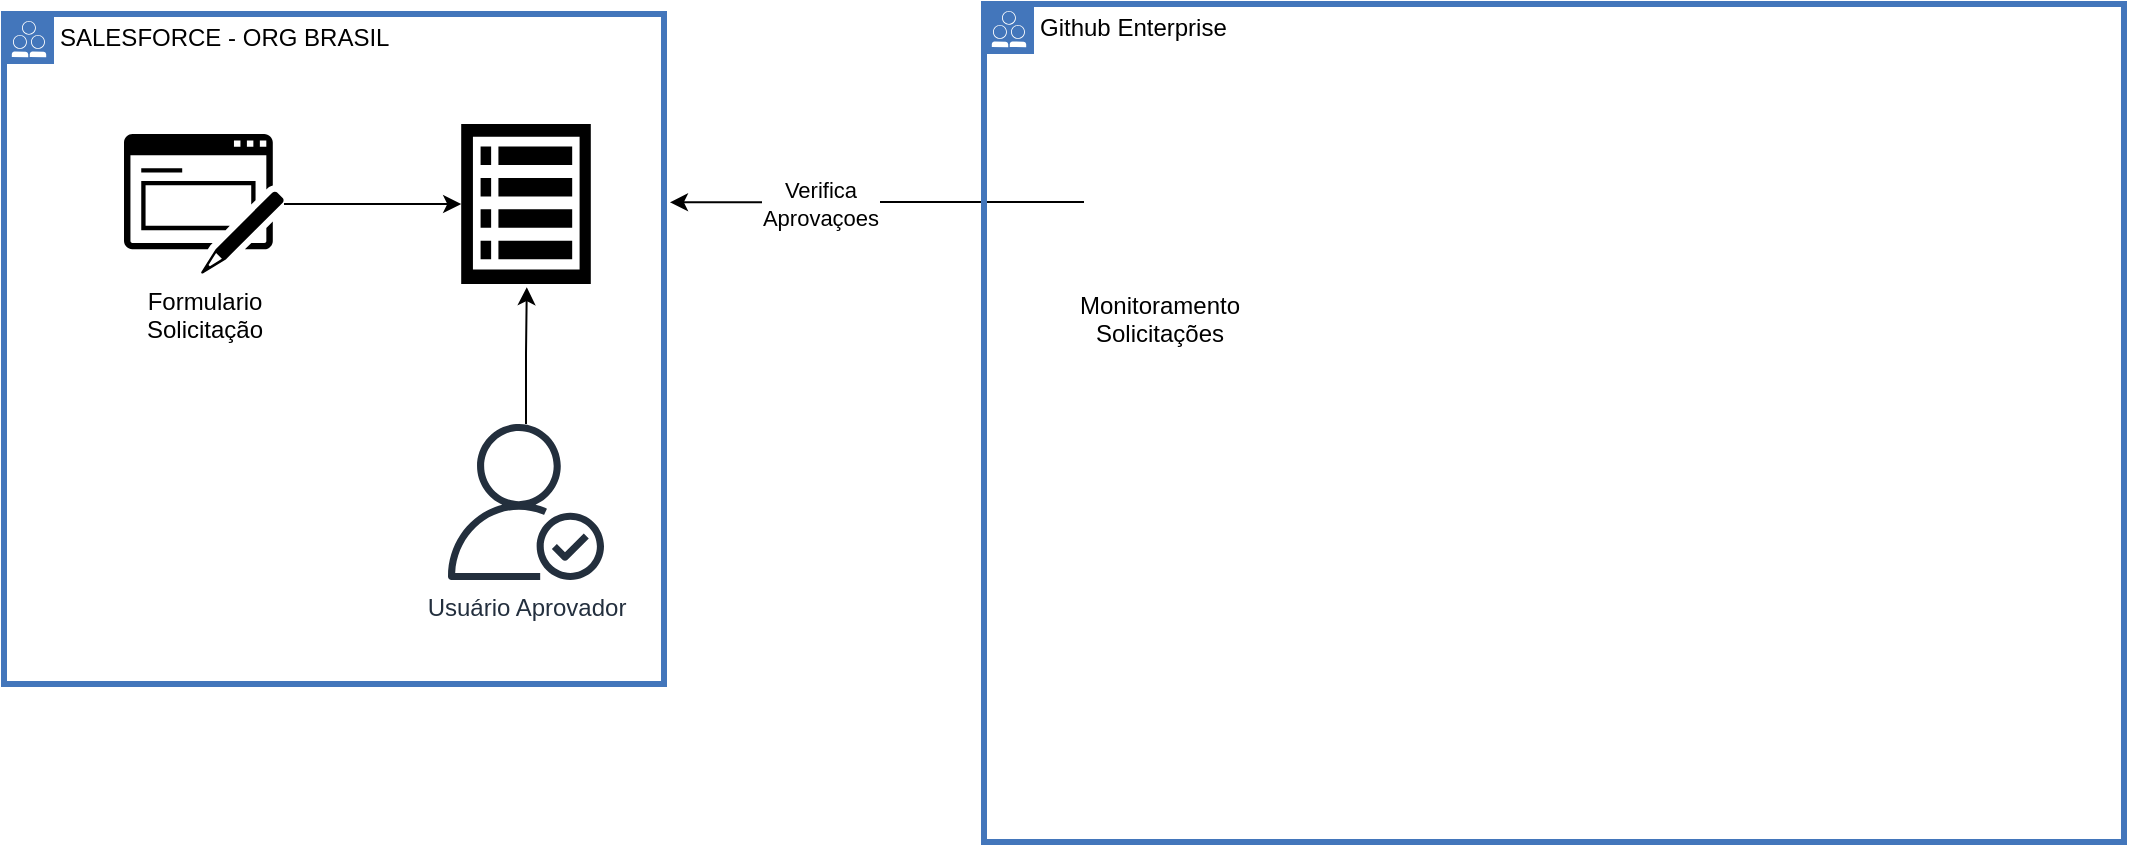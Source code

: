 <mxfile version="24.8.3">
  <diagram name="Página-1" id="W18wG7Gu_XdBRMtK4vuQ">
    <mxGraphModel dx="2060" dy="1141" grid="1" gridSize="10" guides="1" tooltips="1" connect="1" arrows="1" fold="1" page="1" pageScale="1" pageWidth="1169" pageHeight="827" math="0" shadow="0">
      <root>
        <mxCell id="0" />
        <mxCell id="1" parent="0" />
        <mxCell id="pc_rTVkWmHKCijpjmsk4-9" value="SALESFORCE - ORG BRASIL" style="shape=mxgraph.ibm.box;prType=public;fontStyle=0;verticalAlign=top;align=left;spacingLeft=32;spacingTop=4;fillColor=none;rounded=0;whiteSpace=wrap;html=1;strokeColor=#4376BB;strokeWidth=3;dashed=0;container=1;spacing=-4;collapsible=0;expand=0;recursiveResize=0;" vertex="1" parent="1">
          <mxGeometry x="110" y="235" width="330" height="335" as="geometry" />
        </mxCell>
        <mxCell id="pc_rTVkWmHKCijpjmsk4-6" value="Usuário Aprovador" style="sketch=0;outlineConnect=0;fontColor=#232F3E;gradientColor=none;fillColor=#232F3D;strokeColor=none;dashed=0;verticalLabelPosition=bottom;verticalAlign=top;align=center;html=1;fontSize=12;fontStyle=0;aspect=fixed;pointerEvents=1;shape=mxgraph.aws4.authenticated_user;" vertex="1" parent="pc_rTVkWmHKCijpjmsk4-9">
          <mxGeometry x="222" y="205" width="78" height="78" as="geometry" />
        </mxCell>
        <mxCell id="pc_rTVkWmHKCijpjmsk4-4" value="" style="sketch=0;html=1;aspect=fixed;strokeColor=none;shadow=0;fillColor=#000000;verticalAlign=top;labelPosition=center;verticalLabelPosition=bottom;shape=mxgraph.gcp2.view_list" vertex="1" parent="pc_rTVkWmHKCijpjmsk4-9">
          <mxGeometry x="228.6" y="55" width="64.8" height="80" as="geometry" />
        </mxCell>
        <mxCell id="pc_rTVkWmHKCijpjmsk4-7" style="edgeStyle=orthogonalEdgeStyle;rounded=0;orthogonalLoop=1;jettySize=auto;html=1;entryX=0.506;entryY=1.02;entryDx=0;entryDy=0;entryPerimeter=0;" edge="1" parent="pc_rTVkWmHKCijpjmsk4-9" source="pc_rTVkWmHKCijpjmsk4-6" target="pc_rTVkWmHKCijpjmsk4-4">
          <mxGeometry relative="1" as="geometry" />
        </mxCell>
        <mxCell id="pc_rTVkWmHKCijpjmsk4-3" value="Formulario&lt;br&gt;Solicitação" style="sketch=0;pointerEvents=1;shadow=0;dashed=0;html=1;strokeColor=none;fillColor=#000000;labelPosition=center;verticalLabelPosition=bottom;verticalAlign=top;outlineConnect=0;align=center;shape=mxgraph.office.concepts.form;" vertex="1" parent="pc_rTVkWmHKCijpjmsk4-9">
          <mxGeometry x="60" y="60" width="80" height="70" as="geometry" />
        </mxCell>
        <mxCell id="pc_rTVkWmHKCijpjmsk4-5" style="edgeStyle=orthogonalEdgeStyle;rounded=0;orthogonalLoop=1;jettySize=auto;html=1;entryX=0;entryY=0.5;entryDx=0;entryDy=0;entryPerimeter=0;" edge="1" parent="pc_rTVkWmHKCijpjmsk4-9" source="pc_rTVkWmHKCijpjmsk4-3" target="pc_rTVkWmHKCijpjmsk4-4">
          <mxGeometry relative="1" as="geometry" />
        </mxCell>
        <mxCell id="pc_rTVkWmHKCijpjmsk4-1" value="" style="shape=image;verticalLabelPosition=bottom;labelBackgroundColor=default;verticalAlign=top;aspect=fixed;imageAspect=0;image=https://mlohrktvfr9b.i.optimole.com/cb:fnc3.166/w:auto/h:auto/q:90/f:best/https://www.nerdstickers.com.br/wp-content/uploads/2022/10/products-1359-Salesforce-01.png;" vertex="1" parent="pc_rTVkWmHKCijpjmsk4-9">
          <mxGeometry y="248" width="87" height="87" as="geometry" />
        </mxCell>
        <mxCell id="pc_rTVkWmHKCijpjmsk4-11" style="edgeStyle=orthogonalEdgeStyle;rounded=0;orthogonalLoop=1;jettySize=auto;html=1;entryX=1.009;entryY=0.281;entryDx=0;entryDy=0;entryPerimeter=0;" edge="1" parent="1" source="pc_rTVkWmHKCijpjmsk4-2" target="pc_rTVkWmHKCijpjmsk4-9">
          <mxGeometry relative="1" as="geometry" />
        </mxCell>
        <mxCell id="pc_rTVkWmHKCijpjmsk4-22" value="Verifica&lt;br&gt;Aprovaçoes" style="edgeLabel;html=1;align=center;verticalAlign=middle;resizable=0;points=[];" vertex="1" connectable="0" parent="pc_rTVkWmHKCijpjmsk4-11">
          <mxGeometry x="0.29" y="1" relative="1" as="geometry">
            <mxPoint x="1" as="offset" />
          </mxGeometry>
        </mxCell>
        <mxCell id="pc_rTVkWmHKCijpjmsk4-12" value="Github Enterprise" style="shape=mxgraph.ibm.box;prType=public;fontStyle=0;verticalAlign=top;align=left;spacingLeft=32;spacingTop=4;fillColor=none;rounded=0;whiteSpace=wrap;html=1;strokeColor=#4376BB;strokeWidth=3;dashed=0;container=1;spacing=-4;collapsible=0;expand=0;recursiveResize=0;" vertex="1" parent="1">
          <mxGeometry x="600" y="230" width="570" height="419" as="geometry" />
        </mxCell>
        <mxCell id="pc_rTVkWmHKCijpjmsk4-2" value="Monitoramento&#xa;Solicitações" style="shape=image;verticalLabelPosition=bottom;labelBackgroundColor=default;verticalAlign=top;aspect=fixed;imageAspect=0;image=https://cdn.prod.website-files.com/6203daf47137054c031fa0e6/63306942721a28becf0ded7a_github-actions.svg;" vertex="1" parent="pc_rTVkWmHKCijpjmsk4-12">
          <mxGeometry x="50" y="61" width="76" height="76" as="geometry" />
        </mxCell>
      </root>
    </mxGraphModel>
  </diagram>
</mxfile>
